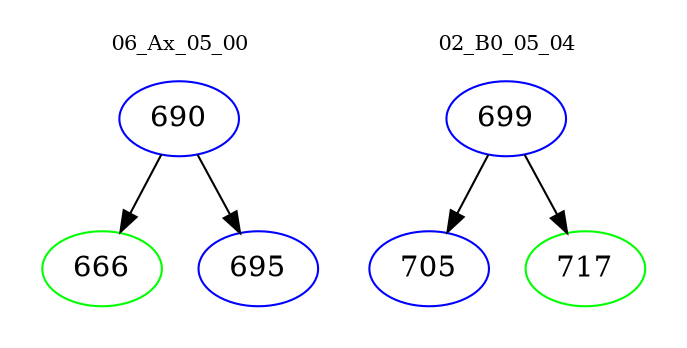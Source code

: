 digraph{
subgraph cluster_0 {
color = white
label = "06_Ax_05_00";
fontsize=10;
T0_690 [label="690", color="blue"]
T0_690 -> T0_666 [color="black"]
T0_666 [label="666", color="green"]
T0_690 -> T0_695 [color="black"]
T0_695 [label="695", color="blue"]
}
subgraph cluster_1 {
color = white
label = "02_B0_05_04";
fontsize=10;
T1_699 [label="699", color="blue"]
T1_699 -> T1_705 [color="black"]
T1_705 [label="705", color="blue"]
T1_699 -> T1_717 [color="black"]
T1_717 [label="717", color="green"]
}
}
